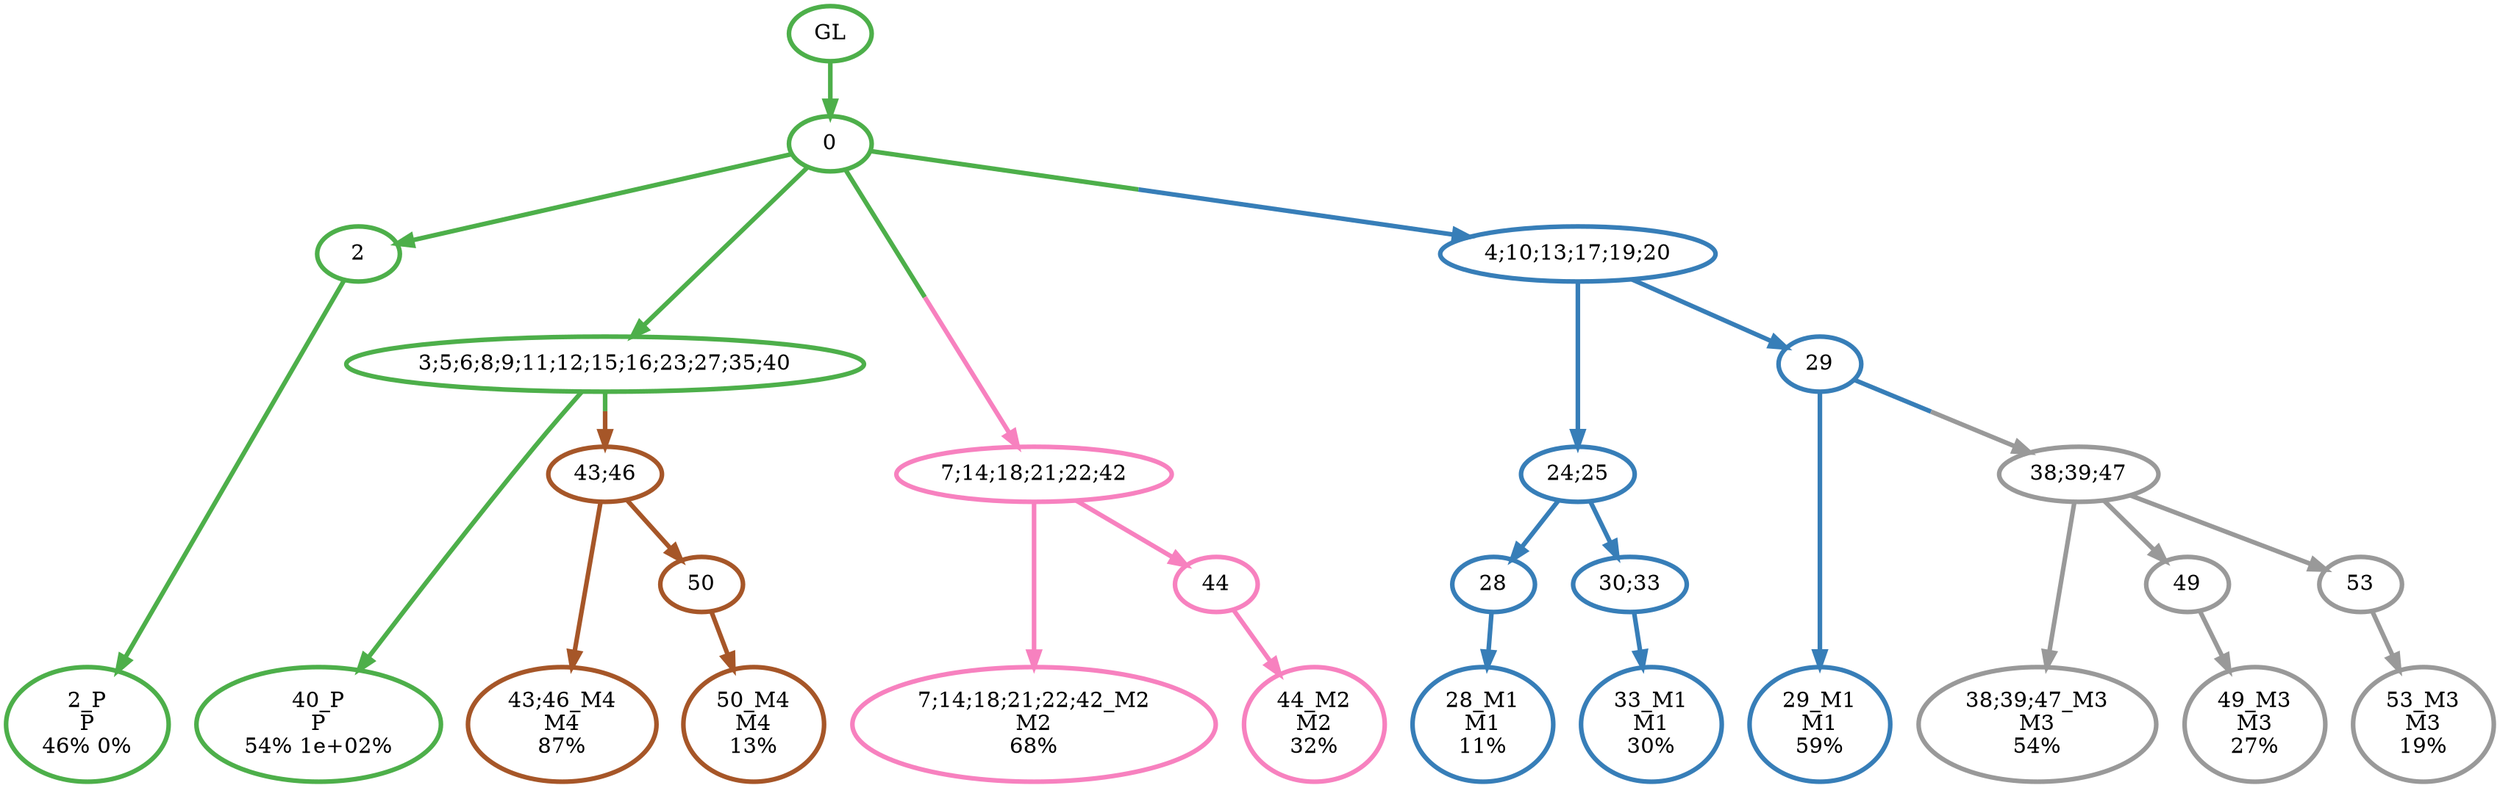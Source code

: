 digraph T {
	{
		rank=same
		24 [penwidth=3,colorscheme=set19,color=3,label="2_P\nP\n46% 0%"]
		22 [penwidth=3,colorscheme=set19,color=3,label="40_P\nP\n54% 1e+02%"]
		19 [penwidth=3,colorscheme=set19,color=2,label="28_M1\nM1\n11%"]
		17 [penwidth=3,colorscheme=set19,color=2,label="33_M1\nM1\n30%"]
		15 [penwidth=3,colorscheme=set19,color=2,label="29_M1\nM1\n59%"]
		14 [penwidth=3,colorscheme=set19,color=8,label="7;14;18;21;22;42_M2\nM2\n68%"]
		12 [penwidth=3,colorscheme=set19,color=8,label="44_M2\nM2\n32%"]
		11 [penwidth=3,colorscheme=set19,color=9,label="38;39;47_M3\nM3\n54%"]
		9 [penwidth=3,colorscheme=set19,color=9,label="49_M3\nM3\n27%"]
		7 [penwidth=3,colorscheme=set19,color=9,label="53_M3\nM3\n19%"]
		6 [penwidth=3,colorscheme=set19,color=7,label="43;46_M4\nM4\n87%"]
		4 [penwidth=3,colorscheme=set19,color=7,label="50_M4\nM4\n13%"]
	}
	27 [penwidth=3,colorscheme=set19,color=3,label="GL"]
	26 [penwidth=3,colorscheme=set19,color=3,label="0"]
	25 [penwidth=3,colorscheme=set19,color=3,label="2"]
	23 [penwidth=3,colorscheme=set19,color=3,label="3;5;6;8;9;11;12;15;16;23;27;35;40"]
	21 [penwidth=3,colorscheme=set19,color=2,label="24;25"]
	20 [penwidth=3,colorscheme=set19,color=2,label="28"]
	18 [penwidth=3,colorscheme=set19,color=2,label="30;33"]
	16 [penwidth=3,colorscheme=set19,color=2,label="29"]
	13 [penwidth=3,colorscheme=set19,color=8,label="44"]
	10 [penwidth=3,colorscheme=set19,color=9,label="49"]
	8 [penwidth=3,colorscheme=set19,color=9,label="53"]
	5 [penwidth=3,colorscheme=set19,color=7,label="50"]
	3 [penwidth=3,colorscheme=set19,color=9,label="38;39;47"]
	2 [penwidth=3,colorscheme=set19,color=7,label="43;46"]
	1 [penwidth=3,colorscheme=set19,color=8,label="7;14;18;21;22;42"]
	0 [penwidth=3,colorscheme=set19,color=2,label="4;10;13;17;19;20"]
	27 -> 26 [penwidth=3,colorscheme=set19,color=3]
	26 -> 25 [penwidth=3,colorscheme=set19,color=3]
	26 -> 23 [penwidth=3,colorscheme=set19,color=3]
	26 -> 1 [penwidth=3,colorscheme=set19,color="3;0.5:8"]
	26 -> 0 [penwidth=3,colorscheme=set19,color="3;0.5:2"]
	25 -> 24 [penwidth=3,colorscheme=set19,color=3]
	23 -> 22 [penwidth=3,colorscheme=set19,color=3]
	23 -> 2 [penwidth=3,colorscheme=set19,color="3;0.5:7"]
	21 -> 20 [penwidth=3,colorscheme=set19,color=2]
	21 -> 18 [penwidth=3,colorscheme=set19,color=2]
	20 -> 19 [penwidth=3,colorscheme=set19,color=2]
	18 -> 17 [penwidth=3,colorscheme=set19,color=2]
	16 -> 15 [penwidth=3,colorscheme=set19,color=2]
	16 -> 3 [penwidth=3,colorscheme=set19,color="2;0.5:9"]
	13 -> 12 [penwidth=3,colorscheme=set19,color=8]
	10 -> 9 [penwidth=3,colorscheme=set19,color=9]
	8 -> 7 [penwidth=3,colorscheme=set19,color=9]
	5 -> 4 [penwidth=3,colorscheme=set19,color=7]
	3 -> 11 [penwidth=3,colorscheme=set19,color=9]
	3 -> 10 [penwidth=3,colorscheme=set19,color=9]
	3 -> 8 [penwidth=3,colorscheme=set19,color=9]
	2 -> 6 [penwidth=3,colorscheme=set19,color=7]
	2 -> 5 [penwidth=3,colorscheme=set19,color=7]
	1 -> 14 [penwidth=3,colorscheme=set19,color=8]
	1 -> 13 [penwidth=3,colorscheme=set19,color=8]
	0 -> 21 [penwidth=3,colorscheme=set19,color=2]
	0 -> 16 [penwidth=3,colorscheme=set19,color=2]
}

